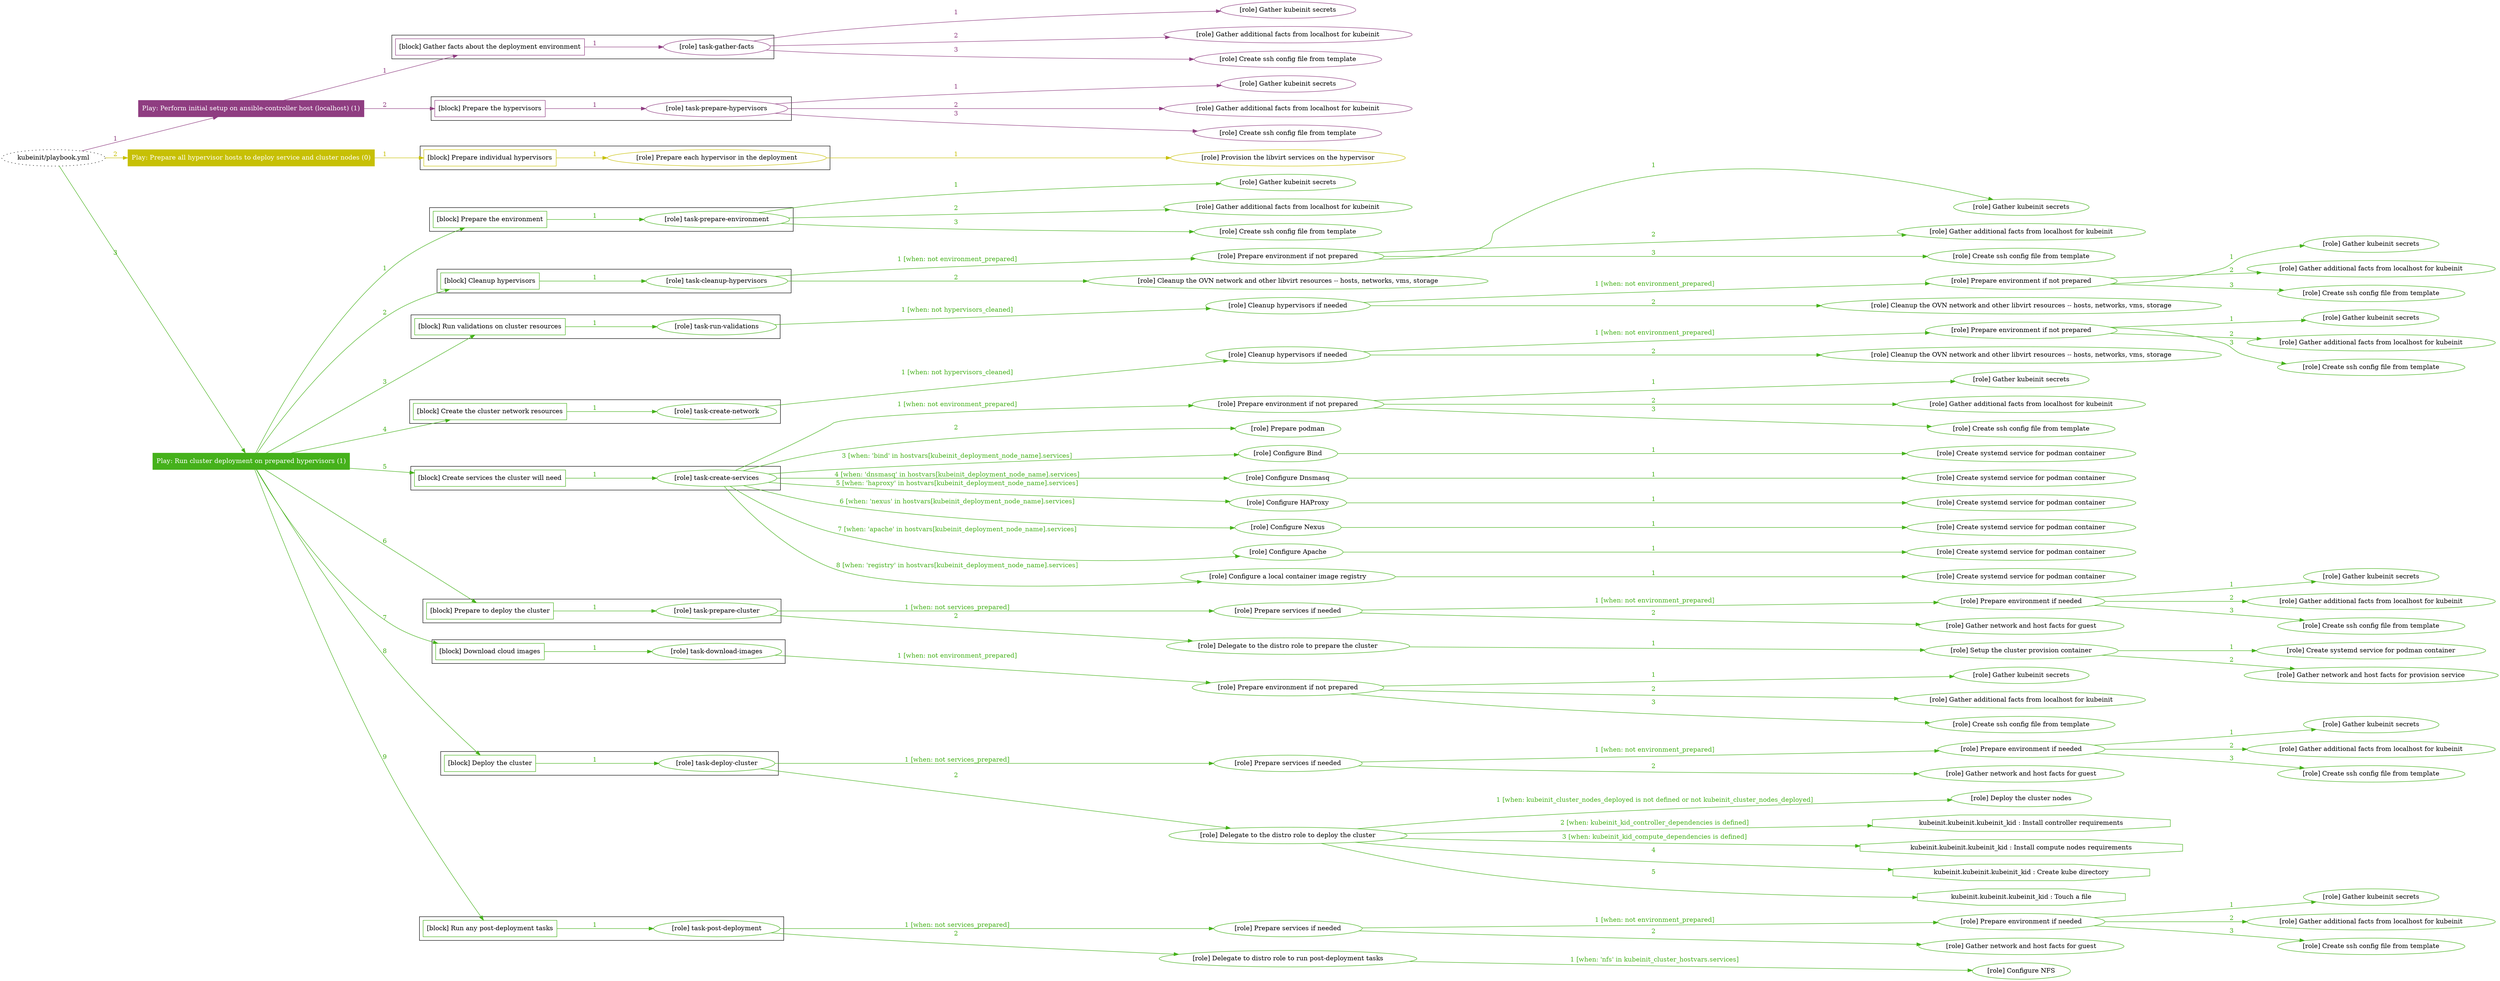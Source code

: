 digraph {
	graph [concentrate=true ordering=in rankdir=LR ratio=fill]
	edge [esep=5 sep=10]
	"kubeinit/playbook.yml" [URL="/home/runner/work/kubeinit/kubeinit/kubeinit/playbook.yml" id=playbook_66ee53fd style=dotted]
	play_53968126 [label="Play: Perform initial setup on ansible-controller host (localhost) (1)" URL="/home/runner/work/kubeinit/kubeinit/kubeinit/playbook.yml" color="#8f3d81" fontcolor="#ffffff" id=play_53968126 shape=box style=filled tooltip=localhost]
	"kubeinit/playbook.yml" -> play_53968126 [label="1 " color="#8f3d81" fontcolor="#8f3d81" id=edge_c1f19416 labeltooltip="1 " tooltip="1 "]
	subgraph "Gather kubeinit secrets" {
		role_707236eb [label="[role] Gather kubeinit secrets" URL="/home/runner/.ansible/collections/ansible_collections/kubeinit/kubeinit/roles/kubeinit_prepare/tasks/gather_kubeinit_facts.yml" color="#8f3d81" id=role_707236eb tooltip="Gather kubeinit secrets"]
	}
	subgraph "Gather additional facts from localhost for kubeinit" {
		role_eeaf3239 [label="[role] Gather additional facts from localhost for kubeinit" URL="/home/runner/.ansible/collections/ansible_collections/kubeinit/kubeinit/roles/kubeinit_prepare/tasks/gather_kubeinit_facts.yml" color="#8f3d81" id=role_eeaf3239 tooltip="Gather additional facts from localhost for kubeinit"]
	}
	subgraph "Create ssh config file from template" {
		role_bcc268e7 [label="[role] Create ssh config file from template" URL="/home/runner/.ansible/collections/ansible_collections/kubeinit/kubeinit/roles/kubeinit_prepare/tasks/gather_kubeinit_facts.yml" color="#8f3d81" id=role_bcc268e7 tooltip="Create ssh config file from template"]
	}
	subgraph "task-gather-facts" {
		role_af43a9db [label="[role] task-gather-facts" URL="/home/runner/work/kubeinit/kubeinit/kubeinit/playbook.yml" color="#8f3d81" id=role_af43a9db tooltip="task-gather-facts"]
		role_af43a9db -> role_707236eb [label="1 " color="#8f3d81" fontcolor="#8f3d81" id=edge_e46e8549 labeltooltip="1 " tooltip="1 "]
		role_af43a9db -> role_eeaf3239 [label="2 " color="#8f3d81" fontcolor="#8f3d81" id=edge_ca2962eb labeltooltip="2 " tooltip="2 "]
		role_af43a9db -> role_bcc268e7 [label="3 " color="#8f3d81" fontcolor="#8f3d81" id=edge_7d8b8734 labeltooltip="3 " tooltip="3 "]
	}
	subgraph "Gather kubeinit secrets" {
		role_d8735df7 [label="[role] Gather kubeinit secrets" URL="/home/runner/.ansible/collections/ansible_collections/kubeinit/kubeinit/roles/kubeinit_prepare/tasks/gather_kubeinit_facts.yml" color="#8f3d81" id=role_d8735df7 tooltip="Gather kubeinit secrets"]
	}
	subgraph "Gather additional facts from localhost for kubeinit" {
		role_2a8426ab [label="[role] Gather additional facts from localhost for kubeinit" URL="/home/runner/.ansible/collections/ansible_collections/kubeinit/kubeinit/roles/kubeinit_prepare/tasks/gather_kubeinit_facts.yml" color="#8f3d81" id=role_2a8426ab tooltip="Gather additional facts from localhost for kubeinit"]
	}
	subgraph "Create ssh config file from template" {
		role_615f58da [label="[role] Create ssh config file from template" URL="/home/runner/.ansible/collections/ansible_collections/kubeinit/kubeinit/roles/kubeinit_prepare/tasks/gather_kubeinit_facts.yml" color="#8f3d81" id=role_615f58da tooltip="Create ssh config file from template"]
	}
	subgraph "task-prepare-hypervisors" {
		role_163edd17 [label="[role] task-prepare-hypervisors" URL="/home/runner/work/kubeinit/kubeinit/kubeinit/playbook.yml" color="#8f3d81" id=role_163edd17 tooltip="task-prepare-hypervisors"]
		role_163edd17 -> role_d8735df7 [label="1 " color="#8f3d81" fontcolor="#8f3d81" id=edge_4b7dacb4 labeltooltip="1 " tooltip="1 "]
		role_163edd17 -> role_2a8426ab [label="2 " color="#8f3d81" fontcolor="#8f3d81" id=edge_a8528570 labeltooltip="2 " tooltip="2 "]
		role_163edd17 -> role_615f58da [label="3 " color="#8f3d81" fontcolor="#8f3d81" id=edge_9dfe4490 labeltooltip="3 " tooltip="3 "]
	}
	subgraph "Play: Perform initial setup on ansible-controller host (localhost) (1)" {
		play_53968126 -> block_ecb6236e [label=1 color="#8f3d81" fontcolor="#8f3d81" id=edge_8cc17e54 labeltooltip=1 tooltip=1]
		subgraph cluster_block_ecb6236e {
			block_ecb6236e [label="[block] Gather facts about the deployment environment" URL="/home/runner/work/kubeinit/kubeinit/kubeinit/playbook.yml" color="#8f3d81" id=block_ecb6236e labeltooltip="Gather facts about the deployment environment" shape=box tooltip="Gather facts about the deployment environment"]
			block_ecb6236e -> role_af43a9db [label="1 " color="#8f3d81" fontcolor="#8f3d81" id=edge_42d90409 labeltooltip="1 " tooltip="1 "]
		}
		play_53968126 -> block_32e55eb7 [label=2 color="#8f3d81" fontcolor="#8f3d81" id=edge_64be1791 labeltooltip=2 tooltip=2]
		subgraph cluster_block_32e55eb7 {
			block_32e55eb7 [label="[block] Prepare the hypervisors" URL="/home/runner/work/kubeinit/kubeinit/kubeinit/playbook.yml" color="#8f3d81" id=block_32e55eb7 labeltooltip="Prepare the hypervisors" shape=box tooltip="Prepare the hypervisors"]
			block_32e55eb7 -> role_163edd17 [label="1 " color="#8f3d81" fontcolor="#8f3d81" id=edge_a18c0008 labeltooltip="1 " tooltip="1 "]
		}
	}
	play_6a61996c [label="Play: Prepare all hypervisor hosts to deploy service and cluster nodes (0)" URL="/home/runner/work/kubeinit/kubeinit/kubeinit/playbook.yml" color="#c7c005" fontcolor="#ffffff" id=play_6a61996c shape=box style=filled tooltip="Play: Prepare all hypervisor hosts to deploy service and cluster nodes (0)"]
	"kubeinit/playbook.yml" -> play_6a61996c [label="2 " color="#c7c005" fontcolor="#c7c005" id=edge_76e43b55 labeltooltip="2 " tooltip="2 "]
	subgraph "Provision the libvirt services on the hypervisor" {
		role_ea6f84bf [label="[role] Provision the libvirt services on the hypervisor" URL="/home/runner/.ansible/collections/ansible_collections/kubeinit/kubeinit/roles/kubeinit_prepare/tasks/prepare_hypervisor.yml" color="#c7c005" id=role_ea6f84bf tooltip="Provision the libvirt services on the hypervisor"]
	}
	subgraph "Prepare each hypervisor in the deployment" {
		role_7b2b3930 [label="[role] Prepare each hypervisor in the deployment" URL="/home/runner/work/kubeinit/kubeinit/kubeinit/playbook.yml" color="#c7c005" id=role_7b2b3930 tooltip="Prepare each hypervisor in the deployment"]
		role_7b2b3930 -> role_ea6f84bf [label="1 " color="#c7c005" fontcolor="#c7c005" id=edge_5180c489 labeltooltip="1 " tooltip="1 "]
	}
	subgraph "Play: Prepare all hypervisor hosts to deploy service and cluster nodes (0)" {
		play_6a61996c -> block_ea98a785 [label=1 color="#c7c005" fontcolor="#c7c005" id=edge_8263d368 labeltooltip=1 tooltip=1]
		subgraph cluster_block_ea98a785 {
			block_ea98a785 [label="[block] Prepare individual hypervisors" URL="/home/runner/work/kubeinit/kubeinit/kubeinit/playbook.yml" color="#c7c005" id=block_ea98a785 labeltooltip="Prepare individual hypervisors" shape=box tooltip="Prepare individual hypervisors"]
			block_ea98a785 -> role_7b2b3930 [label="1 " color="#c7c005" fontcolor="#c7c005" id=edge_28232b83 labeltooltip="1 " tooltip="1 "]
		}
	}
	play_c01c79dd [label="Play: Run cluster deployment on prepared hypervisors (1)" URL="/home/runner/work/kubeinit/kubeinit/kubeinit/playbook.yml" color="#45b11b" fontcolor="#ffffff" id=play_c01c79dd shape=box style=filled tooltip=localhost]
	"kubeinit/playbook.yml" -> play_c01c79dd [label="3 " color="#45b11b" fontcolor="#45b11b" id=edge_e20ac8c8 labeltooltip="3 " tooltip="3 "]
	subgraph "Gather kubeinit secrets" {
		role_b658273e [label="[role] Gather kubeinit secrets" URL="/home/runner/.ansible/collections/ansible_collections/kubeinit/kubeinit/roles/kubeinit_prepare/tasks/gather_kubeinit_facts.yml" color="#45b11b" id=role_b658273e tooltip="Gather kubeinit secrets"]
	}
	subgraph "Gather additional facts from localhost for kubeinit" {
		role_38e4ffcf [label="[role] Gather additional facts from localhost for kubeinit" URL="/home/runner/.ansible/collections/ansible_collections/kubeinit/kubeinit/roles/kubeinit_prepare/tasks/gather_kubeinit_facts.yml" color="#45b11b" id=role_38e4ffcf tooltip="Gather additional facts from localhost for kubeinit"]
	}
	subgraph "Create ssh config file from template" {
		role_c47d128e [label="[role] Create ssh config file from template" URL="/home/runner/.ansible/collections/ansible_collections/kubeinit/kubeinit/roles/kubeinit_prepare/tasks/gather_kubeinit_facts.yml" color="#45b11b" id=role_c47d128e tooltip="Create ssh config file from template"]
	}
	subgraph "task-prepare-environment" {
		role_feea02f4 [label="[role] task-prepare-environment" URL="/home/runner/work/kubeinit/kubeinit/kubeinit/playbook.yml" color="#45b11b" id=role_feea02f4 tooltip="task-prepare-environment"]
		role_feea02f4 -> role_b658273e [label="1 " color="#45b11b" fontcolor="#45b11b" id=edge_e6165ac4 labeltooltip="1 " tooltip="1 "]
		role_feea02f4 -> role_38e4ffcf [label="2 " color="#45b11b" fontcolor="#45b11b" id=edge_ba2812cf labeltooltip="2 " tooltip="2 "]
		role_feea02f4 -> role_c47d128e [label="3 " color="#45b11b" fontcolor="#45b11b" id=edge_f2b2fb80 labeltooltip="3 " tooltip="3 "]
	}
	subgraph "Gather kubeinit secrets" {
		role_401eafbd [label="[role] Gather kubeinit secrets" URL="/home/runner/.ansible/collections/ansible_collections/kubeinit/kubeinit/roles/kubeinit_prepare/tasks/gather_kubeinit_facts.yml" color="#45b11b" id=role_401eafbd tooltip="Gather kubeinit secrets"]
	}
	subgraph "Gather additional facts from localhost for kubeinit" {
		role_92f176ca [label="[role] Gather additional facts from localhost for kubeinit" URL="/home/runner/.ansible/collections/ansible_collections/kubeinit/kubeinit/roles/kubeinit_prepare/tasks/gather_kubeinit_facts.yml" color="#45b11b" id=role_92f176ca tooltip="Gather additional facts from localhost for kubeinit"]
	}
	subgraph "Create ssh config file from template" {
		role_24b98664 [label="[role] Create ssh config file from template" URL="/home/runner/.ansible/collections/ansible_collections/kubeinit/kubeinit/roles/kubeinit_prepare/tasks/gather_kubeinit_facts.yml" color="#45b11b" id=role_24b98664 tooltip="Create ssh config file from template"]
	}
	subgraph "Prepare environment if not prepared" {
		role_98842f91 [label="[role] Prepare environment if not prepared" URL="/home/runner/.ansible/collections/ansible_collections/kubeinit/kubeinit/roles/kubeinit_prepare/tasks/cleanup_hypervisors.yml" color="#45b11b" id=role_98842f91 tooltip="Prepare environment if not prepared"]
		role_98842f91 -> role_401eafbd [label="1 " color="#45b11b" fontcolor="#45b11b" id=edge_c5676824 labeltooltip="1 " tooltip="1 "]
		role_98842f91 -> role_92f176ca [label="2 " color="#45b11b" fontcolor="#45b11b" id=edge_0001be93 labeltooltip="2 " tooltip="2 "]
		role_98842f91 -> role_24b98664 [label="3 " color="#45b11b" fontcolor="#45b11b" id=edge_75fba709 labeltooltip="3 " tooltip="3 "]
	}
	subgraph "Cleanup the OVN network and other libvirt resources -- hosts, networks, vms, storage" {
		role_0d1559d3 [label="[role] Cleanup the OVN network and other libvirt resources -- hosts, networks, vms, storage" URL="/home/runner/.ansible/collections/ansible_collections/kubeinit/kubeinit/roles/kubeinit_prepare/tasks/cleanup_hypervisors.yml" color="#45b11b" id=role_0d1559d3 tooltip="Cleanup the OVN network and other libvirt resources -- hosts, networks, vms, storage"]
	}
	subgraph "task-cleanup-hypervisors" {
		role_1e13668f [label="[role] task-cleanup-hypervisors" URL="/home/runner/work/kubeinit/kubeinit/kubeinit/playbook.yml" color="#45b11b" id=role_1e13668f tooltip="task-cleanup-hypervisors"]
		role_1e13668f -> role_98842f91 [label="1 [when: not environment_prepared]" color="#45b11b" fontcolor="#45b11b" id=edge_789cde57 labeltooltip="1 [when: not environment_prepared]" tooltip="1 [when: not environment_prepared]"]
		role_1e13668f -> role_0d1559d3 [label="2 " color="#45b11b" fontcolor="#45b11b" id=edge_4b2be449 labeltooltip="2 " tooltip="2 "]
	}
	subgraph "Gather kubeinit secrets" {
		role_6c376016 [label="[role] Gather kubeinit secrets" URL="/home/runner/.ansible/collections/ansible_collections/kubeinit/kubeinit/roles/kubeinit_prepare/tasks/gather_kubeinit_facts.yml" color="#45b11b" id=role_6c376016 tooltip="Gather kubeinit secrets"]
	}
	subgraph "Gather additional facts from localhost for kubeinit" {
		role_2b209d8c [label="[role] Gather additional facts from localhost for kubeinit" URL="/home/runner/.ansible/collections/ansible_collections/kubeinit/kubeinit/roles/kubeinit_prepare/tasks/gather_kubeinit_facts.yml" color="#45b11b" id=role_2b209d8c tooltip="Gather additional facts from localhost for kubeinit"]
	}
	subgraph "Create ssh config file from template" {
		role_e5a16e3a [label="[role] Create ssh config file from template" URL="/home/runner/.ansible/collections/ansible_collections/kubeinit/kubeinit/roles/kubeinit_prepare/tasks/gather_kubeinit_facts.yml" color="#45b11b" id=role_e5a16e3a tooltip="Create ssh config file from template"]
	}
	subgraph "Prepare environment if not prepared" {
		role_e462e6f4 [label="[role] Prepare environment if not prepared" URL="/home/runner/.ansible/collections/ansible_collections/kubeinit/kubeinit/roles/kubeinit_prepare/tasks/cleanup_hypervisors.yml" color="#45b11b" id=role_e462e6f4 tooltip="Prepare environment if not prepared"]
		role_e462e6f4 -> role_6c376016 [label="1 " color="#45b11b" fontcolor="#45b11b" id=edge_c7343e4c labeltooltip="1 " tooltip="1 "]
		role_e462e6f4 -> role_2b209d8c [label="2 " color="#45b11b" fontcolor="#45b11b" id=edge_f3c9d6ee labeltooltip="2 " tooltip="2 "]
		role_e462e6f4 -> role_e5a16e3a [label="3 " color="#45b11b" fontcolor="#45b11b" id=edge_2083f397 labeltooltip="3 " tooltip="3 "]
	}
	subgraph "Cleanup the OVN network and other libvirt resources -- hosts, networks, vms, storage" {
		role_741ab4ef [label="[role] Cleanup the OVN network and other libvirt resources -- hosts, networks, vms, storage" URL="/home/runner/.ansible/collections/ansible_collections/kubeinit/kubeinit/roles/kubeinit_prepare/tasks/cleanup_hypervisors.yml" color="#45b11b" id=role_741ab4ef tooltip="Cleanup the OVN network and other libvirt resources -- hosts, networks, vms, storage"]
	}
	subgraph "Cleanup hypervisors if needed" {
		role_7c3d002d [label="[role] Cleanup hypervisors if needed" URL="/home/runner/.ansible/collections/ansible_collections/kubeinit/kubeinit/roles/kubeinit_validations/tasks/main.yml" color="#45b11b" id=role_7c3d002d tooltip="Cleanup hypervisors if needed"]
		role_7c3d002d -> role_e462e6f4 [label="1 [when: not environment_prepared]" color="#45b11b" fontcolor="#45b11b" id=edge_69b3e976 labeltooltip="1 [when: not environment_prepared]" tooltip="1 [when: not environment_prepared]"]
		role_7c3d002d -> role_741ab4ef [label="2 " color="#45b11b" fontcolor="#45b11b" id=edge_82e359a5 labeltooltip="2 " tooltip="2 "]
	}
	subgraph "task-run-validations" {
		role_c7f885f9 [label="[role] task-run-validations" URL="/home/runner/work/kubeinit/kubeinit/kubeinit/playbook.yml" color="#45b11b" id=role_c7f885f9 tooltip="task-run-validations"]
		role_c7f885f9 -> role_7c3d002d [label="1 [when: not hypervisors_cleaned]" color="#45b11b" fontcolor="#45b11b" id=edge_bd08910e labeltooltip="1 [when: not hypervisors_cleaned]" tooltip="1 [when: not hypervisors_cleaned]"]
	}
	subgraph "Gather kubeinit secrets" {
		role_6d7d6ce8 [label="[role] Gather kubeinit secrets" URL="/home/runner/.ansible/collections/ansible_collections/kubeinit/kubeinit/roles/kubeinit_prepare/tasks/gather_kubeinit_facts.yml" color="#45b11b" id=role_6d7d6ce8 tooltip="Gather kubeinit secrets"]
	}
	subgraph "Gather additional facts from localhost for kubeinit" {
		role_29d7ffe3 [label="[role] Gather additional facts from localhost for kubeinit" URL="/home/runner/.ansible/collections/ansible_collections/kubeinit/kubeinit/roles/kubeinit_prepare/tasks/gather_kubeinit_facts.yml" color="#45b11b" id=role_29d7ffe3 tooltip="Gather additional facts from localhost for kubeinit"]
	}
	subgraph "Create ssh config file from template" {
		role_d991cd70 [label="[role] Create ssh config file from template" URL="/home/runner/.ansible/collections/ansible_collections/kubeinit/kubeinit/roles/kubeinit_prepare/tasks/gather_kubeinit_facts.yml" color="#45b11b" id=role_d991cd70 tooltip="Create ssh config file from template"]
	}
	subgraph "Prepare environment if not prepared" {
		role_9bde116e [label="[role] Prepare environment if not prepared" URL="/home/runner/.ansible/collections/ansible_collections/kubeinit/kubeinit/roles/kubeinit_prepare/tasks/cleanup_hypervisors.yml" color="#45b11b" id=role_9bde116e tooltip="Prepare environment if not prepared"]
		role_9bde116e -> role_6d7d6ce8 [label="1 " color="#45b11b" fontcolor="#45b11b" id=edge_15cbc81e labeltooltip="1 " tooltip="1 "]
		role_9bde116e -> role_29d7ffe3 [label="2 " color="#45b11b" fontcolor="#45b11b" id=edge_611bc219 labeltooltip="2 " tooltip="2 "]
		role_9bde116e -> role_d991cd70 [label="3 " color="#45b11b" fontcolor="#45b11b" id=edge_f9f2ffd4 labeltooltip="3 " tooltip="3 "]
	}
	subgraph "Cleanup the OVN network and other libvirt resources -- hosts, networks, vms, storage" {
		role_cb3b4862 [label="[role] Cleanup the OVN network and other libvirt resources -- hosts, networks, vms, storage" URL="/home/runner/.ansible/collections/ansible_collections/kubeinit/kubeinit/roles/kubeinit_prepare/tasks/cleanup_hypervisors.yml" color="#45b11b" id=role_cb3b4862 tooltip="Cleanup the OVN network and other libvirt resources -- hosts, networks, vms, storage"]
	}
	subgraph "Cleanup hypervisors if needed" {
		role_84cad9ef [label="[role] Cleanup hypervisors if needed" URL="/home/runner/.ansible/collections/ansible_collections/kubeinit/kubeinit/roles/kubeinit_libvirt/tasks/create_network.yml" color="#45b11b" id=role_84cad9ef tooltip="Cleanup hypervisors if needed"]
		role_84cad9ef -> role_9bde116e [label="1 [when: not environment_prepared]" color="#45b11b" fontcolor="#45b11b" id=edge_ebe590fa labeltooltip="1 [when: not environment_prepared]" tooltip="1 [when: not environment_prepared]"]
		role_84cad9ef -> role_cb3b4862 [label="2 " color="#45b11b" fontcolor="#45b11b" id=edge_6c01e48e labeltooltip="2 " tooltip="2 "]
	}
	subgraph "task-create-network" {
		role_99e065c7 [label="[role] task-create-network" URL="/home/runner/work/kubeinit/kubeinit/kubeinit/playbook.yml" color="#45b11b" id=role_99e065c7 tooltip="task-create-network"]
		role_99e065c7 -> role_84cad9ef [label="1 [when: not hypervisors_cleaned]" color="#45b11b" fontcolor="#45b11b" id=edge_f836373a labeltooltip="1 [when: not hypervisors_cleaned]" tooltip="1 [when: not hypervisors_cleaned]"]
	}
	subgraph "Gather kubeinit secrets" {
		role_5eed4030 [label="[role] Gather kubeinit secrets" URL="/home/runner/.ansible/collections/ansible_collections/kubeinit/kubeinit/roles/kubeinit_prepare/tasks/gather_kubeinit_facts.yml" color="#45b11b" id=role_5eed4030 tooltip="Gather kubeinit secrets"]
	}
	subgraph "Gather additional facts from localhost for kubeinit" {
		role_b9b4292f [label="[role] Gather additional facts from localhost for kubeinit" URL="/home/runner/.ansible/collections/ansible_collections/kubeinit/kubeinit/roles/kubeinit_prepare/tasks/gather_kubeinit_facts.yml" color="#45b11b" id=role_b9b4292f tooltip="Gather additional facts from localhost for kubeinit"]
	}
	subgraph "Create ssh config file from template" {
		role_770941c3 [label="[role] Create ssh config file from template" URL="/home/runner/.ansible/collections/ansible_collections/kubeinit/kubeinit/roles/kubeinit_prepare/tasks/gather_kubeinit_facts.yml" color="#45b11b" id=role_770941c3 tooltip="Create ssh config file from template"]
	}
	subgraph "Prepare environment if not prepared" {
		role_f828d6cf [label="[role] Prepare environment if not prepared" URL="/home/runner/.ansible/collections/ansible_collections/kubeinit/kubeinit/roles/kubeinit_services/tasks/main.yml" color="#45b11b" id=role_f828d6cf tooltip="Prepare environment if not prepared"]
		role_f828d6cf -> role_5eed4030 [label="1 " color="#45b11b" fontcolor="#45b11b" id=edge_f4751104 labeltooltip="1 " tooltip="1 "]
		role_f828d6cf -> role_b9b4292f [label="2 " color="#45b11b" fontcolor="#45b11b" id=edge_5d8a2110 labeltooltip="2 " tooltip="2 "]
		role_f828d6cf -> role_770941c3 [label="3 " color="#45b11b" fontcolor="#45b11b" id=edge_96f4003b labeltooltip="3 " tooltip="3 "]
	}
	subgraph "Prepare podman" {
		role_9fe4eabd [label="[role] Prepare podman" URL="/home/runner/.ansible/collections/ansible_collections/kubeinit/kubeinit/roles/kubeinit_services/tasks/00_create_service_pod.yml" color="#45b11b" id=role_9fe4eabd tooltip="Prepare podman"]
	}
	subgraph "Create systemd service for podman container" {
		role_8fc57154 [label="[role] Create systemd service for podman container" URL="/home/runner/.ansible/collections/ansible_collections/kubeinit/kubeinit/roles/kubeinit_bind/tasks/main.yml" color="#45b11b" id=role_8fc57154 tooltip="Create systemd service for podman container"]
	}
	subgraph "Configure Bind" {
		role_bf4389ae [label="[role] Configure Bind" URL="/home/runner/.ansible/collections/ansible_collections/kubeinit/kubeinit/roles/kubeinit_services/tasks/start_services_containers.yml" color="#45b11b" id=role_bf4389ae tooltip="Configure Bind"]
		role_bf4389ae -> role_8fc57154 [label="1 " color="#45b11b" fontcolor="#45b11b" id=edge_26a7880d labeltooltip="1 " tooltip="1 "]
	}
	subgraph "Create systemd service for podman container" {
		role_fa204437 [label="[role] Create systemd service for podman container" URL="/home/runner/.ansible/collections/ansible_collections/kubeinit/kubeinit/roles/kubeinit_dnsmasq/tasks/main.yml" color="#45b11b" id=role_fa204437 tooltip="Create systemd service for podman container"]
	}
	subgraph "Configure Dnsmasq" {
		role_7a25af68 [label="[role] Configure Dnsmasq" URL="/home/runner/.ansible/collections/ansible_collections/kubeinit/kubeinit/roles/kubeinit_services/tasks/start_services_containers.yml" color="#45b11b" id=role_7a25af68 tooltip="Configure Dnsmasq"]
		role_7a25af68 -> role_fa204437 [label="1 " color="#45b11b" fontcolor="#45b11b" id=edge_38683bcb labeltooltip="1 " tooltip="1 "]
	}
	subgraph "Create systemd service for podman container" {
		role_35e0fb36 [label="[role] Create systemd service for podman container" URL="/home/runner/.ansible/collections/ansible_collections/kubeinit/kubeinit/roles/kubeinit_haproxy/tasks/main.yml" color="#45b11b" id=role_35e0fb36 tooltip="Create systemd service for podman container"]
	}
	subgraph "Configure HAProxy" {
		role_448c05f5 [label="[role] Configure HAProxy" URL="/home/runner/.ansible/collections/ansible_collections/kubeinit/kubeinit/roles/kubeinit_services/tasks/start_services_containers.yml" color="#45b11b" id=role_448c05f5 tooltip="Configure HAProxy"]
		role_448c05f5 -> role_35e0fb36 [label="1 " color="#45b11b" fontcolor="#45b11b" id=edge_294a5948 labeltooltip="1 " tooltip="1 "]
	}
	subgraph "Create systemd service for podman container" {
		role_57f90881 [label="[role] Create systemd service for podman container" URL="/home/runner/.ansible/collections/ansible_collections/kubeinit/kubeinit/roles/kubeinit_nexus/tasks/main.yml" color="#45b11b" id=role_57f90881 tooltip="Create systemd service for podman container"]
	}
	subgraph "Configure Nexus" {
		role_18cfdd3e [label="[role] Configure Nexus" URL="/home/runner/.ansible/collections/ansible_collections/kubeinit/kubeinit/roles/kubeinit_services/tasks/start_services_containers.yml" color="#45b11b" id=role_18cfdd3e tooltip="Configure Nexus"]
		role_18cfdd3e -> role_57f90881 [label="1 " color="#45b11b" fontcolor="#45b11b" id=edge_106053bf labeltooltip="1 " tooltip="1 "]
	}
	subgraph "Create systemd service for podman container" {
		role_6f7aa457 [label="[role] Create systemd service for podman container" URL="/home/runner/.ansible/collections/ansible_collections/kubeinit/kubeinit/roles/kubeinit_apache/tasks/main.yml" color="#45b11b" id=role_6f7aa457 tooltip="Create systemd service for podman container"]
	}
	subgraph "Configure Apache" {
		role_569c0670 [label="[role] Configure Apache" URL="/home/runner/.ansible/collections/ansible_collections/kubeinit/kubeinit/roles/kubeinit_services/tasks/start_services_containers.yml" color="#45b11b" id=role_569c0670 tooltip="Configure Apache"]
		role_569c0670 -> role_6f7aa457 [label="1 " color="#45b11b" fontcolor="#45b11b" id=edge_fa241083 labeltooltip="1 " tooltip="1 "]
	}
	subgraph "Create systemd service for podman container" {
		role_02494c41 [label="[role] Create systemd service for podman container" URL="/home/runner/.ansible/collections/ansible_collections/kubeinit/kubeinit/roles/kubeinit_registry/tasks/main.yml" color="#45b11b" id=role_02494c41 tooltip="Create systemd service for podman container"]
	}
	subgraph "Configure a local container image registry" {
		role_cf5aad46 [label="[role] Configure a local container image registry" URL="/home/runner/.ansible/collections/ansible_collections/kubeinit/kubeinit/roles/kubeinit_services/tasks/start_services_containers.yml" color="#45b11b" id=role_cf5aad46 tooltip="Configure a local container image registry"]
		role_cf5aad46 -> role_02494c41 [label="1 " color="#45b11b" fontcolor="#45b11b" id=edge_71302fce labeltooltip="1 " tooltip="1 "]
	}
	subgraph "task-create-services" {
		role_47f42a57 [label="[role] task-create-services" URL="/home/runner/work/kubeinit/kubeinit/kubeinit/playbook.yml" color="#45b11b" id=role_47f42a57 tooltip="task-create-services"]
		role_47f42a57 -> role_f828d6cf [label="1 [when: not environment_prepared]" color="#45b11b" fontcolor="#45b11b" id=edge_1441b73b labeltooltip="1 [when: not environment_prepared]" tooltip="1 [when: not environment_prepared]"]
		role_47f42a57 -> role_9fe4eabd [label="2 " color="#45b11b" fontcolor="#45b11b" id=edge_de39d3cd labeltooltip="2 " tooltip="2 "]
		role_47f42a57 -> role_bf4389ae [label="3 [when: 'bind' in hostvars[kubeinit_deployment_node_name].services]" color="#45b11b" fontcolor="#45b11b" id=edge_dae57aeb labeltooltip="3 [when: 'bind' in hostvars[kubeinit_deployment_node_name].services]" tooltip="3 [when: 'bind' in hostvars[kubeinit_deployment_node_name].services]"]
		role_47f42a57 -> role_7a25af68 [label="4 [when: 'dnsmasq' in hostvars[kubeinit_deployment_node_name].services]" color="#45b11b" fontcolor="#45b11b" id=edge_8ea76238 labeltooltip="4 [when: 'dnsmasq' in hostvars[kubeinit_deployment_node_name].services]" tooltip="4 [when: 'dnsmasq' in hostvars[kubeinit_deployment_node_name].services]"]
		role_47f42a57 -> role_448c05f5 [label="5 [when: 'haproxy' in hostvars[kubeinit_deployment_node_name].services]" color="#45b11b" fontcolor="#45b11b" id=edge_8529f592 labeltooltip="5 [when: 'haproxy' in hostvars[kubeinit_deployment_node_name].services]" tooltip="5 [when: 'haproxy' in hostvars[kubeinit_deployment_node_name].services]"]
		role_47f42a57 -> role_18cfdd3e [label="6 [when: 'nexus' in hostvars[kubeinit_deployment_node_name].services]" color="#45b11b" fontcolor="#45b11b" id=edge_0bbbe753 labeltooltip="6 [when: 'nexus' in hostvars[kubeinit_deployment_node_name].services]" tooltip="6 [when: 'nexus' in hostvars[kubeinit_deployment_node_name].services]"]
		role_47f42a57 -> role_569c0670 [label="7 [when: 'apache' in hostvars[kubeinit_deployment_node_name].services]" color="#45b11b" fontcolor="#45b11b" id=edge_4124212c labeltooltip="7 [when: 'apache' in hostvars[kubeinit_deployment_node_name].services]" tooltip="7 [when: 'apache' in hostvars[kubeinit_deployment_node_name].services]"]
		role_47f42a57 -> role_cf5aad46 [label="8 [when: 'registry' in hostvars[kubeinit_deployment_node_name].services]" color="#45b11b" fontcolor="#45b11b" id=edge_c0b32f32 labeltooltip="8 [when: 'registry' in hostvars[kubeinit_deployment_node_name].services]" tooltip="8 [when: 'registry' in hostvars[kubeinit_deployment_node_name].services]"]
	}
	subgraph "Gather kubeinit secrets" {
		role_91aae3ef [label="[role] Gather kubeinit secrets" URL="/home/runner/.ansible/collections/ansible_collections/kubeinit/kubeinit/roles/kubeinit_prepare/tasks/gather_kubeinit_facts.yml" color="#45b11b" id=role_91aae3ef tooltip="Gather kubeinit secrets"]
	}
	subgraph "Gather additional facts from localhost for kubeinit" {
		role_c497c362 [label="[role] Gather additional facts from localhost for kubeinit" URL="/home/runner/.ansible/collections/ansible_collections/kubeinit/kubeinit/roles/kubeinit_prepare/tasks/gather_kubeinit_facts.yml" color="#45b11b" id=role_c497c362 tooltip="Gather additional facts from localhost for kubeinit"]
	}
	subgraph "Create ssh config file from template" {
		role_74a54c91 [label="[role] Create ssh config file from template" URL="/home/runner/.ansible/collections/ansible_collections/kubeinit/kubeinit/roles/kubeinit_prepare/tasks/gather_kubeinit_facts.yml" color="#45b11b" id=role_74a54c91 tooltip="Create ssh config file from template"]
	}
	subgraph "Prepare environment if needed" {
		role_f8bc62e4 [label="[role] Prepare environment if needed" URL="/home/runner/.ansible/collections/ansible_collections/kubeinit/kubeinit/roles/kubeinit_services/tasks/prepare_services.yml" color="#45b11b" id=role_f8bc62e4 tooltip="Prepare environment if needed"]
		role_f8bc62e4 -> role_91aae3ef [label="1 " color="#45b11b" fontcolor="#45b11b" id=edge_23091005 labeltooltip="1 " tooltip="1 "]
		role_f8bc62e4 -> role_c497c362 [label="2 " color="#45b11b" fontcolor="#45b11b" id=edge_31f7e298 labeltooltip="2 " tooltip="2 "]
		role_f8bc62e4 -> role_74a54c91 [label="3 " color="#45b11b" fontcolor="#45b11b" id=edge_9782a421 labeltooltip="3 " tooltip="3 "]
	}
	subgraph "Gather network and host facts for guest" {
		role_f6e19156 [label="[role] Gather network and host facts for guest" URL="/home/runner/.ansible/collections/ansible_collections/kubeinit/kubeinit/roles/kubeinit_services/tasks/prepare_services.yml" color="#45b11b" id=role_f6e19156 tooltip="Gather network and host facts for guest"]
	}
	subgraph "Prepare services if needed" {
		role_6627f893 [label="[role] Prepare services if needed" URL="/home/runner/.ansible/collections/ansible_collections/kubeinit/kubeinit/roles/kubeinit_prepare/tasks/prepare_cluster.yml" color="#45b11b" id=role_6627f893 tooltip="Prepare services if needed"]
		role_6627f893 -> role_f8bc62e4 [label="1 [when: not environment_prepared]" color="#45b11b" fontcolor="#45b11b" id=edge_303732eb labeltooltip="1 [when: not environment_prepared]" tooltip="1 [when: not environment_prepared]"]
		role_6627f893 -> role_f6e19156 [label="2 " color="#45b11b" fontcolor="#45b11b" id=edge_cdbc1ddf labeltooltip="2 " tooltip="2 "]
	}
	subgraph "Create systemd service for podman container" {
		role_0edb8c14 [label="[role] Create systemd service for podman container" URL="/home/runner/.ansible/collections/ansible_collections/kubeinit/kubeinit/roles/kubeinit_services/tasks/create_provision_container.yml" color="#45b11b" id=role_0edb8c14 tooltip="Create systemd service for podman container"]
	}
	subgraph "Gather network and host facts for provision service" {
		role_6ced9521 [label="[role] Gather network and host facts for provision service" URL="/home/runner/.ansible/collections/ansible_collections/kubeinit/kubeinit/roles/kubeinit_services/tasks/create_provision_container.yml" color="#45b11b" id=role_6ced9521 tooltip="Gather network and host facts for provision service"]
	}
	subgraph "Setup the cluster provision container" {
		role_62e49b2d [label="[role] Setup the cluster provision container" URL="/home/runner/.ansible/collections/ansible_collections/kubeinit/kubeinit/roles/kubeinit_kid/tasks/prepare_cluster.yml" color="#45b11b" id=role_62e49b2d tooltip="Setup the cluster provision container"]
		role_62e49b2d -> role_0edb8c14 [label="1 " color="#45b11b" fontcolor="#45b11b" id=edge_7b8ad0f9 labeltooltip="1 " tooltip="1 "]
		role_62e49b2d -> role_6ced9521 [label="2 " color="#45b11b" fontcolor="#45b11b" id=edge_6027c1cc labeltooltip="2 " tooltip="2 "]
	}
	subgraph "Delegate to the distro role to prepare the cluster" {
		role_bf65c3cf [label="[role] Delegate to the distro role to prepare the cluster" URL="/home/runner/.ansible/collections/ansible_collections/kubeinit/kubeinit/roles/kubeinit_prepare/tasks/prepare_cluster.yml" color="#45b11b" id=role_bf65c3cf tooltip="Delegate to the distro role to prepare the cluster"]
		role_bf65c3cf -> role_62e49b2d [label="1 " color="#45b11b" fontcolor="#45b11b" id=edge_25093fad labeltooltip="1 " tooltip="1 "]
	}
	subgraph "task-prepare-cluster" {
		role_eca5e3df [label="[role] task-prepare-cluster" URL="/home/runner/work/kubeinit/kubeinit/kubeinit/playbook.yml" color="#45b11b" id=role_eca5e3df tooltip="task-prepare-cluster"]
		role_eca5e3df -> role_6627f893 [label="1 [when: not services_prepared]" color="#45b11b" fontcolor="#45b11b" id=edge_e1d1a4e9 labeltooltip="1 [when: not services_prepared]" tooltip="1 [when: not services_prepared]"]
		role_eca5e3df -> role_bf65c3cf [label="2 " color="#45b11b" fontcolor="#45b11b" id=edge_1795282c labeltooltip="2 " tooltip="2 "]
	}
	subgraph "Gather kubeinit secrets" {
		role_0d405bda [label="[role] Gather kubeinit secrets" URL="/home/runner/.ansible/collections/ansible_collections/kubeinit/kubeinit/roles/kubeinit_prepare/tasks/gather_kubeinit_facts.yml" color="#45b11b" id=role_0d405bda tooltip="Gather kubeinit secrets"]
	}
	subgraph "Gather additional facts from localhost for kubeinit" {
		role_bf9df029 [label="[role] Gather additional facts from localhost for kubeinit" URL="/home/runner/.ansible/collections/ansible_collections/kubeinit/kubeinit/roles/kubeinit_prepare/tasks/gather_kubeinit_facts.yml" color="#45b11b" id=role_bf9df029 tooltip="Gather additional facts from localhost for kubeinit"]
	}
	subgraph "Create ssh config file from template" {
		role_f3bc8107 [label="[role] Create ssh config file from template" URL="/home/runner/.ansible/collections/ansible_collections/kubeinit/kubeinit/roles/kubeinit_prepare/tasks/gather_kubeinit_facts.yml" color="#45b11b" id=role_f3bc8107 tooltip="Create ssh config file from template"]
	}
	subgraph "Prepare environment if not prepared" {
		role_d07fc1e4 [label="[role] Prepare environment if not prepared" URL="/home/runner/.ansible/collections/ansible_collections/kubeinit/kubeinit/roles/kubeinit_libvirt/tasks/download_cloud_images.yml" color="#45b11b" id=role_d07fc1e4 tooltip="Prepare environment if not prepared"]
		role_d07fc1e4 -> role_0d405bda [label="1 " color="#45b11b" fontcolor="#45b11b" id=edge_63d5f21c labeltooltip="1 " tooltip="1 "]
		role_d07fc1e4 -> role_bf9df029 [label="2 " color="#45b11b" fontcolor="#45b11b" id=edge_32369e71 labeltooltip="2 " tooltip="2 "]
		role_d07fc1e4 -> role_f3bc8107 [label="3 " color="#45b11b" fontcolor="#45b11b" id=edge_837fa953 labeltooltip="3 " tooltip="3 "]
	}
	subgraph "task-download-images" {
		role_c4678ca7 [label="[role] task-download-images" URL="/home/runner/work/kubeinit/kubeinit/kubeinit/playbook.yml" color="#45b11b" id=role_c4678ca7 tooltip="task-download-images"]
		role_c4678ca7 -> role_d07fc1e4 [label="1 [when: not environment_prepared]" color="#45b11b" fontcolor="#45b11b" id=edge_8b10ce76 labeltooltip="1 [when: not environment_prepared]" tooltip="1 [when: not environment_prepared]"]
	}
	subgraph "Gather kubeinit secrets" {
		role_2f8dac40 [label="[role] Gather kubeinit secrets" URL="/home/runner/.ansible/collections/ansible_collections/kubeinit/kubeinit/roles/kubeinit_prepare/tasks/gather_kubeinit_facts.yml" color="#45b11b" id=role_2f8dac40 tooltip="Gather kubeinit secrets"]
	}
	subgraph "Gather additional facts from localhost for kubeinit" {
		role_95b20bd5 [label="[role] Gather additional facts from localhost for kubeinit" URL="/home/runner/.ansible/collections/ansible_collections/kubeinit/kubeinit/roles/kubeinit_prepare/tasks/gather_kubeinit_facts.yml" color="#45b11b" id=role_95b20bd5 tooltip="Gather additional facts from localhost for kubeinit"]
	}
	subgraph "Create ssh config file from template" {
		role_b5d031cf [label="[role] Create ssh config file from template" URL="/home/runner/.ansible/collections/ansible_collections/kubeinit/kubeinit/roles/kubeinit_prepare/tasks/gather_kubeinit_facts.yml" color="#45b11b" id=role_b5d031cf tooltip="Create ssh config file from template"]
	}
	subgraph "Prepare environment if needed" {
		role_aa86d806 [label="[role] Prepare environment if needed" URL="/home/runner/.ansible/collections/ansible_collections/kubeinit/kubeinit/roles/kubeinit_services/tasks/prepare_services.yml" color="#45b11b" id=role_aa86d806 tooltip="Prepare environment if needed"]
		role_aa86d806 -> role_2f8dac40 [label="1 " color="#45b11b" fontcolor="#45b11b" id=edge_f39d0687 labeltooltip="1 " tooltip="1 "]
		role_aa86d806 -> role_95b20bd5 [label="2 " color="#45b11b" fontcolor="#45b11b" id=edge_be91fed4 labeltooltip="2 " tooltip="2 "]
		role_aa86d806 -> role_b5d031cf [label="3 " color="#45b11b" fontcolor="#45b11b" id=edge_44ff818f labeltooltip="3 " tooltip="3 "]
	}
	subgraph "Gather network and host facts for guest" {
		role_0659cc22 [label="[role] Gather network and host facts for guest" URL="/home/runner/.ansible/collections/ansible_collections/kubeinit/kubeinit/roles/kubeinit_services/tasks/prepare_services.yml" color="#45b11b" id=role_0659cc22 tooltip="Gather network and host facts for guest"]
	}
	subgraph "Prepare services if needed" {
		role_2b446916 [label="[role] Prepare services if needed" URL="/home/runner/.ansible/collections/ansible_collections/kubeinit/kubeinit/roles/kubeinit_prepare/tasks/deploy_cluster.yml" color="#45b11b" id=role_2b446916 tooltip="Prepare services if needed"]
		role_2b446916 -> role_aa86d806 [label="1 [when: not environment_prepared]" color="#45b11b" fontcolor="#45b11b" id=edge_bd9d5682 labeltooltip="1 [when: not environment_prepared]" tooltip="1 [when: not environment_prepared]"]
		role_2b446916 -> role_0659cc22 [label="2 " color="#45b11b" fontcolor="#45b11b" id=edge_50da1828 labeltooltip="2 " tooltip="2 "]
	}
	subgraph "Deploy the cluster nodes" {
		role_74268d12 [label="[role] Deploy the cluster nodes" URL="/home/runner/.ansible/collections/ansible_collections/kubeinit/kubeinit/roles/kubeinit_kid/tasks/main.yml" color="#45b11b" id=role_74268d12 tooltip="Deploy the cluster nodes"]
	}
	subgraph "Delegate to the distro role to deploy the cluster" {
		role_58d92822 [label="[role] Delegate to the distro role to deploy the cluster" URL="/home/runner/.ansible/collections/ansible_collections/kubeinit/kubeinit/roles/kubeinit_prepare/tasks/deploy_cluster.yml" color="#45b11b" id=role_58d92822 tooltip="Delegate to the distro role to deploy the cluster"]
		role_58d92822 -> role_74268d12 [label="1 [when: kubeinit_cluster_nodes_deployed is not defined or not kubeinit_cluster_nodes_deployed]" color="#45b11b" fontcolor="#45b11b" id=edge_5f65b7e3 labeltooltip="1 [when: kubeinit_cluster_nodes_deployed is not defined or not kubeinit_cluster_nodes_deployed]" tooltip="1 [when: kubeinit_cluster_nodes_deployed is not defined or not kubeinit_cluster_nodes_deployed]"]
		task_db8ffd65 [label="kubeinit.kubeinit.kubeinit_kid : Install controller requirements" URL="/home/runner/.ansible/collections/ansible_collections/kubeinit/kubeinit/roles/kubeinit_kid/tasks/main.yml" color="#45b11b" id=task_db8ffd65 shape=octagon tooltip="kubeinit.kubeinit.kubeinit_kid : Install controller requirements"]
		role_58d92822 -> task_db8ffd65 [label="2 [when: kubeinit_kid_controller_dependencies is defined]" color="#45b11b" fontcolor="#45b11b" id=edge_17961784 labeltooltip="2 [when: kubeinit_kid_controller_dependencies is defined]" tooltip="2 [when: kubeinit_kid_controller_dependencies is defined]"]
		task_6f1e4c1d [label="kubeinit.kubeinit.kubeinit_kid : Install compute nodes requirements" URL="/home/runner/.ansible/collections/ansible_collections/kubeinit/kubeinit/roles/kubeinit_kid/tasks/main.yml" color="#45b11b" id=task_6f1e4c1d shape=octagon tooltip="kubeinit.kubeinit.kubeinit_kid : Install compute nodes requirements"]
		role_58d92822 -> task_6f1e4c1d [label="3 [when: kubeinit_kid_compute_dependencies is defined]" color="#45b11b" fontcolor="#45b11b" id=edge_25af47cf labeltooltip="3 [when: kubeinit_kid_compute_dependencies is defined]" tooltip="3 [when: kubeinit_kid_compute_dependencies is defined]"]
		task_6b77e979 [label="kubeinit.kubeinit.kubeinit_kid : Create kube directory" URL="/home/runner/.ansible/collections/ansible_collections/kubeinit/kubeinit/roles/kubeinit_kid/tasks/main.yml" color="#45b11b" id=task_6b77e979 shape=octagon tooltip="kubeinit.kubeinit.kubeinit_kid : Create kube directory"]
		role_58d92822 -> task_6b77e979 [label="4 " color="#45b11b" fontcolor="#45b11b" id=edge_4eed6e00 labeltooltip="4 " tooltip="4 "]
		task_c57d540a [label="kubeinit.kubeinit.kubeinit_kid : Touch a file" URL="/home/runner/.ansible/collections/ansible_collections/kubeinit/kubeinit/roles/kubeinit_kid/tasks/main.yml" color="#45b11b" id=task_c57d540a shape=octagon tooltip="kubeinit.kubeinit.kubeinit_kid : Touch a file"]
		role_58d92822 -> task_c57d540a [label="5 " color="#45b11b" fontcolor="#45b11b" id=edge_0aa111b8 labeltooltip="5 " tooltip="5 "]
	}
	subgraph "task-deploy-cluster" {
		role_fdddc3b9 [label="[role] task-deploy-cluster" URL="/home/runner/work/kubeinit/kubeinit/kubeinit/playbook.yml" color="#45b11b" id=role_fdddc3b9 tooltip="task-deploy-cluster"]
		role_fdddc3b9 -> role_2b446916 [label="1 [when: not services_prepared]" color="#45b11b" fontcolor="#45b11b" id=edge_bce21e4d labeltooltip="1 [when: not services_prepared]" tooltip="1 [when: not services_prepared]"]
		role_fdddc3b9 -> role_58d92822 [label="2 " color="#45b11b" fontcolor="#45b11b" id=edge_bde7e35b labeltooltip="2 " tooltip="2 "]
	}
	subgraph "Gather kubeinit secrets" {
		role_9e2877a0 [label="[role] Gather kubeinit secrets" URL="/home/runner/.ansible/collections/ansible_collections/kubeinit/kubeinit/roles/kubeinit_prepare/tasks/gather_kubeinit_facts.yml" color="#45b11b" id=role_9e2877a0 tooltip="Gather kubeinit secrets"]
	}
	subgraph "Gather additional facts from localhost for kubeinit" {
		role_ac4cd309 [label="[role] Gather additional facts from localhost for kubeinit" URL="/home/runner/.ansible/collections/ansible_collections/kubeinit/kubeinit/roles/kubeinit_prepare/tasks/gather_kubeinit_facts.yml" color="#45b11b" id=role_ac4cd309 tooltip="Gather additional facts from localhost for kubeinit"]
	}
	subgraph "Create ssh config file from template" {
		role_cd4fc0b9 [label="[role] Create ssh config file from template" URL="/home/runner/.ansible/collections/ansible_collections/kubeinit/kubeinit/roles/kubeinit_prepare/tasks/gather_kubeinit_facts.yml" color="#45b11b" id=role_cd4fc0b9 tooltip="Create ssh config file from template"]
	}
	subgraph "Prepare environment if needed" {
		role_893d783d [label="[role] Prepare environment if needed" URL="/home/runner/.ansible/collections/ansible_collections/kubeinit/kubeinit/roles/kubeinit_services/tasks/prepare_services.yml" color="#45b11b" id=role_893d783d tooltip="Prepare environment if needed"]
		role_893d783d -> role_9e2877a0 [label="1 " color="#45b11b" fontcolor="#45b11b" id=edge_522118db labeltooltip="1 " tooltip="1 "]
		role_893d783d -> role_ac4cd309 [label="2 " color="#45b11b" fontcolor="#45b11b" id=edge_715d23f5 labeltooltip="2 " tooltip="2 "]
		role_893d783d -> role_cd4fc0b9 [label="3 " color="#45b11b" fontcolor="#45b11b" id=edge_7e0ba557 labeltooltip="3 " tooltip="3 "]
	}
	subgraph "Gather network and host facts for guest" {
		role_d1a7d287 [label="[role] Gather network and host facts for guest" URL="/home/runner/.ansible/collections/ansible_collections/kubeinit/kubeinit/roles/kubeinit_services/tasks/prepare_services.yml" color="#45b11b" id=role_d1a7d287 tooltip="Gather network and host facts for guest"]
	}
	subgraph "Prepare services if needed" {
		role_e6e82aab [label="[role] Prepare services if needed" URL="/home/runner/.ansible/collections/ansible_collections/kubeinit/kubeinit/roles/kubeinit_prepare/tasks/post_deployment.yml" color="#45b11b" id=role_e6e82aab tooltip="Prepare services if needed"]
		role_e6e82aab -> role_893d783d [label="1 [when: not environment_prepared]" color="#45b11b" fontcolor="#45b11b" id=edge_46e6c29d labeltooltip="1 [when: not environment_prepared]" tooltip="1 [when: not environment_prepared]"]
		role_e6e82aab -> role_d1a7d287 [label="2 " color="#45b11b" fontcolor="#45b11b" id=edge_476453ef labeltooltip="2 " tooltip="2 "]
	}
	subgraph "Configure NFS" {
		role_a0c474d5 [label="[role] Configure NFS" URL="/home/runner/.ansible/collections/ansible_collections/kubeinit/kubeinit/roles/kubeinit_kid/tasks/post_deployment_tasks.yml" color="#45b11b" id=role_a0c474d5 tooltip="Configure NFS"]
	}
	subgraph "Delegate to distro role to run post-deployment tasks" {
		role_02e95a32 [label="[role] Delegate to distro role to run post-deployment tasks" URL="/home/runner/.ansible/collections/ansible_collections/kubeinit/kubeinit/roles/kubeinit_prepare/tasks/post_deployment.yml" color="#45b11b" id=role_02e95a32 tooltip="Delegate to distro role to run post-deployment tasks"]
		role_02e95a32 -> role_a0c474d5 [label="1 [when: 'nfs' in kubeinit_cluster_hostvars.services]" color="#45b11b" fontcolor="#45b11b" id=edge_f4205457 labeltooltip="1 [when: 'nfs' in kubeinit_cluster_hostvars.services]" tooltip="1 [when: 'nfs' in kubeinit_cluster_hostvars.services]"]
	}
	subgraph "task-post-deployment" {
		role_4cddd05d [label="[role] task-post-deployment" URL="/home/runner/work/kubeinit/kubeinit/kubeinit/playbook.yml" color="#45b11b" id=role_4cddd05d tooltip="task-post-deployment"]
		role_4cddd05d -> role_e6e82aab [label="1 [when: not services_prepared]" color="#45b11b" fontcolor="#45b11b" id=edge_9dd46fbd labeltooltip="1 [when: not services_prepared]" tooltip="1 [when: not services_prepared]"]
		role_4cddd05d -> role_02e95a32 [label="2 " color="#45b11b" fontcolor="#45b11b" id=edge_1812ed42 labeltooltip="2 " tooltip="2 "]
	}
	subgraph "Play: Run cluster deployment on prepared hypervisors (1)" {
		play_c01c79dd -> block_8c5ae580 [label=1 color="#45b11b" fontcolor="#45b11b" id=edge_77d2acab labeltooltip=1 tooltip=1]
		subgraph cluster_block_8c5ae580 {
			block_8c5ae580 [label="[block] Prepare the environment" URL="/home/runner/work/kubeinit/kubeinit/kubeinit/playbook.yml" color="#45b11b" id=block_8c5ae580 labeltooltip="Prepare the environment" shape=box tooltip="Prepare the environment"]
			block_8c5ae580 -> role_feea02f4 [label="1 " color="#45b11b" fontcolor="#45b11b" id=edge_203e853e labeltooltip="1 " tooltip="1 "]
		}
		play_c01c79dd -> block_f4aa5668 [label=2 color="#45b11b" fontcolor="#45b11b" id=edge_a34ed348 labeltooltip=2 tooltip=2]
		subgraph cluster_block_f4aa5668 {
			block_f4aa5668 [label="[block] Cleanup hypervisors" URL="/home/runner/work/kubeinit/kubeinit/kubeinit/playbook.yml" color="#45b11b" id=block_f4aa5668 labeltooltip="Cleanup hypervisors" shape=box tooltip="Cleanup hypervisors"]
			block_f4aa5668 -> role_1e13668f [label="1 " color="#45b11b" fontcolor="#45b11b" id=edge_8c19d5db labeltooltip="1 " tooltip="1 "]
		}
		play_c01c79dd -> block_80e959ae [label=3 color="#45b11b" fontcolor="#45b11b" id=edge_c1c06e1b labeltooltip=3 tooltip=3]
		subgraph cluster_block_80e959ae {
			block_80e959ae [label="[block] Run validations on cluster resources" URL="/home/runner/work/kubeinit/kubeinit/kubeinit/playbook.yml" color="#45b11b" id=block_80e959ae labeltooltip="Run validations on cluster resources" shape=box tooltip="Run validations on cluster resources"]
			block_80e959ae -> role_c7f885f9 [label="1 " color="#45b11b" fontcolor="#45b11b" id=edge_edfb8dff labeltooltip="1 " tooltip="1 "]
		}
		play_c01c79dd -> block_a00e5daf [label=4 color="#45b11b" fontcolor="#45b11b" id=edge_7d808edd labeltooltip=4 tooltip=4]
		subgraph cluster_block_a00e5daf {
			block_a00e5daf [label="[block] Create the cluster network resources" URL="/home/runner/work/kubeinit/kubeinit/kubeinit/playbook.yml" color="#45b11b" id=block_a00e5daf labeltooltip="Create the cluster network resources" shape=box tooltip="Create the cluster network resources"]
			block_a00e5daf -> role_99e065c7 [label="1 " color="#45b11b" fontcolor="#45b11b" id=edge_96ebb6ed labeltooltip="1 " tooltip="1 "]
		}
		play_c01c79dd -> block_267e1359 [label=5 color="#45b11b" fontcolor="#45b11b" id=edge_08ea9168 labeltooltip=5 tooltip=5]
		subgraph cluster_block_267e1359 {
			block_267e1359 [label="[block] Create services the cluster will need" URL="/home/runner/work/kubeinit/kubeinit/kubeinit/playbook.yml" color="#45b11b" id=block_267e1359 labeltooltip="Create services the cluster will need" shape=box tooltip="Create services the cluster will need"]
			block_267e1359 -> role_47f42a57 [label="1 " color="#45b11b" fontcolor="#45b11b" id=edge_300e0739 labeltooltip="1 " tooltip="1 "]
		}
		play_c01c79dd -> block_e4e6cdd3 [label=6 color="#45b11b" fontcolor="#45b11b" id=edge_8c49b426 labeltooltip=6 tooltip=6]
		subgraph cluster_block_e4e6cdd3 {
			block_e4e6cdd3 [label="[block] Prepare to deploy the cluster" URL="/home/runner/work/kubeinit/kubeinit/kubeinit/playbook.yml" color="#45b11b" id=block_e4e6cdd3 labeltooltip="Prepare to deploy the cluster" shape=box tooltip="Prepare to deploy the cluster"]
			block_e4e6cdd3 -> role_eca5e3df [label="1 " color="#45b11b" fontcolor="#45b11b" id=edge_7658fe80 labeltooltip="1 " tooltip="1 "]
		}
		play_c01c79dd -> block_97b31986 [label=7 color="#45b11b" fontcolor="#45b11b" id=edge_6bd86991 labeltooltip=7 tooltip=7]
		subgraph cluster_block_97b31986 {
			block_97b31986 [label="[block] Download cloud images" URL="/home/runner/work/kubeinit/kubeinit/kubeinit/playbook.yml" color="#45b11b" id=block_97b31986 labeltooltip="Download cloud images" shape=box tooltip="Download cloud images"]
			block_97b31986 -> role_c4678ca7 [label="1 " color="#45b11b" fontcolor="#45b11b" id=edge_854eab8d labeltooltip="1 " tooltip="1 "]
		}
		play_c01c79dd -> block_58a77c35 [label=8 color="#45b11b" fontcolor="#45b11b" id=edge_3b50bc43 labeltooltip=8 tooltip=8]
		subgraph cluster_block_58a77c35 {
			block_58a77c35 [label="[block] Deploy the cluster" URL="/home/runner/work/kubeinit/kubeinit/kubeinit/playbook.yml" color="#45b11b" id=block_58a77c35 labeltooltip="Deploy the cluster" shape=box tooltip="Deploy the cluster"]
			block_58a77c35 -> role_fdddc3b9 [label="1 " color="#45b11b" fontcolor="#45b11b" id=edge_911d3dba labeltooltip="1 " tooltip="1 "]
		}
		play_c01c79dd -> block_dbc041a9 [label=9 color="#45b11b" fontcolor="#45b11b" id=edge_ea82c953 labeltooltip=9 tooltip=9]
		subgraph cluster_block_dbc041a9 {
			block_dbc041a9 [label="[block] Run any post-deployment tasks" URL="/home/runner/work/kubeinit/kubeinit/kubeinit/playbook.yml" color="#45b11b" id=block_dbc041a9 labeltooltip="Run any post-deployment tasks" shape=box tooltip="Run any post-deployment tasks"]
			block_dbc041a9 -> role_4cddd05d [label="1 " color="#45b11b" fontcolor="#45b11b" id=edge_9636a180 labeltooltip="1 " tooltip="1 "]
		}
	}
}

